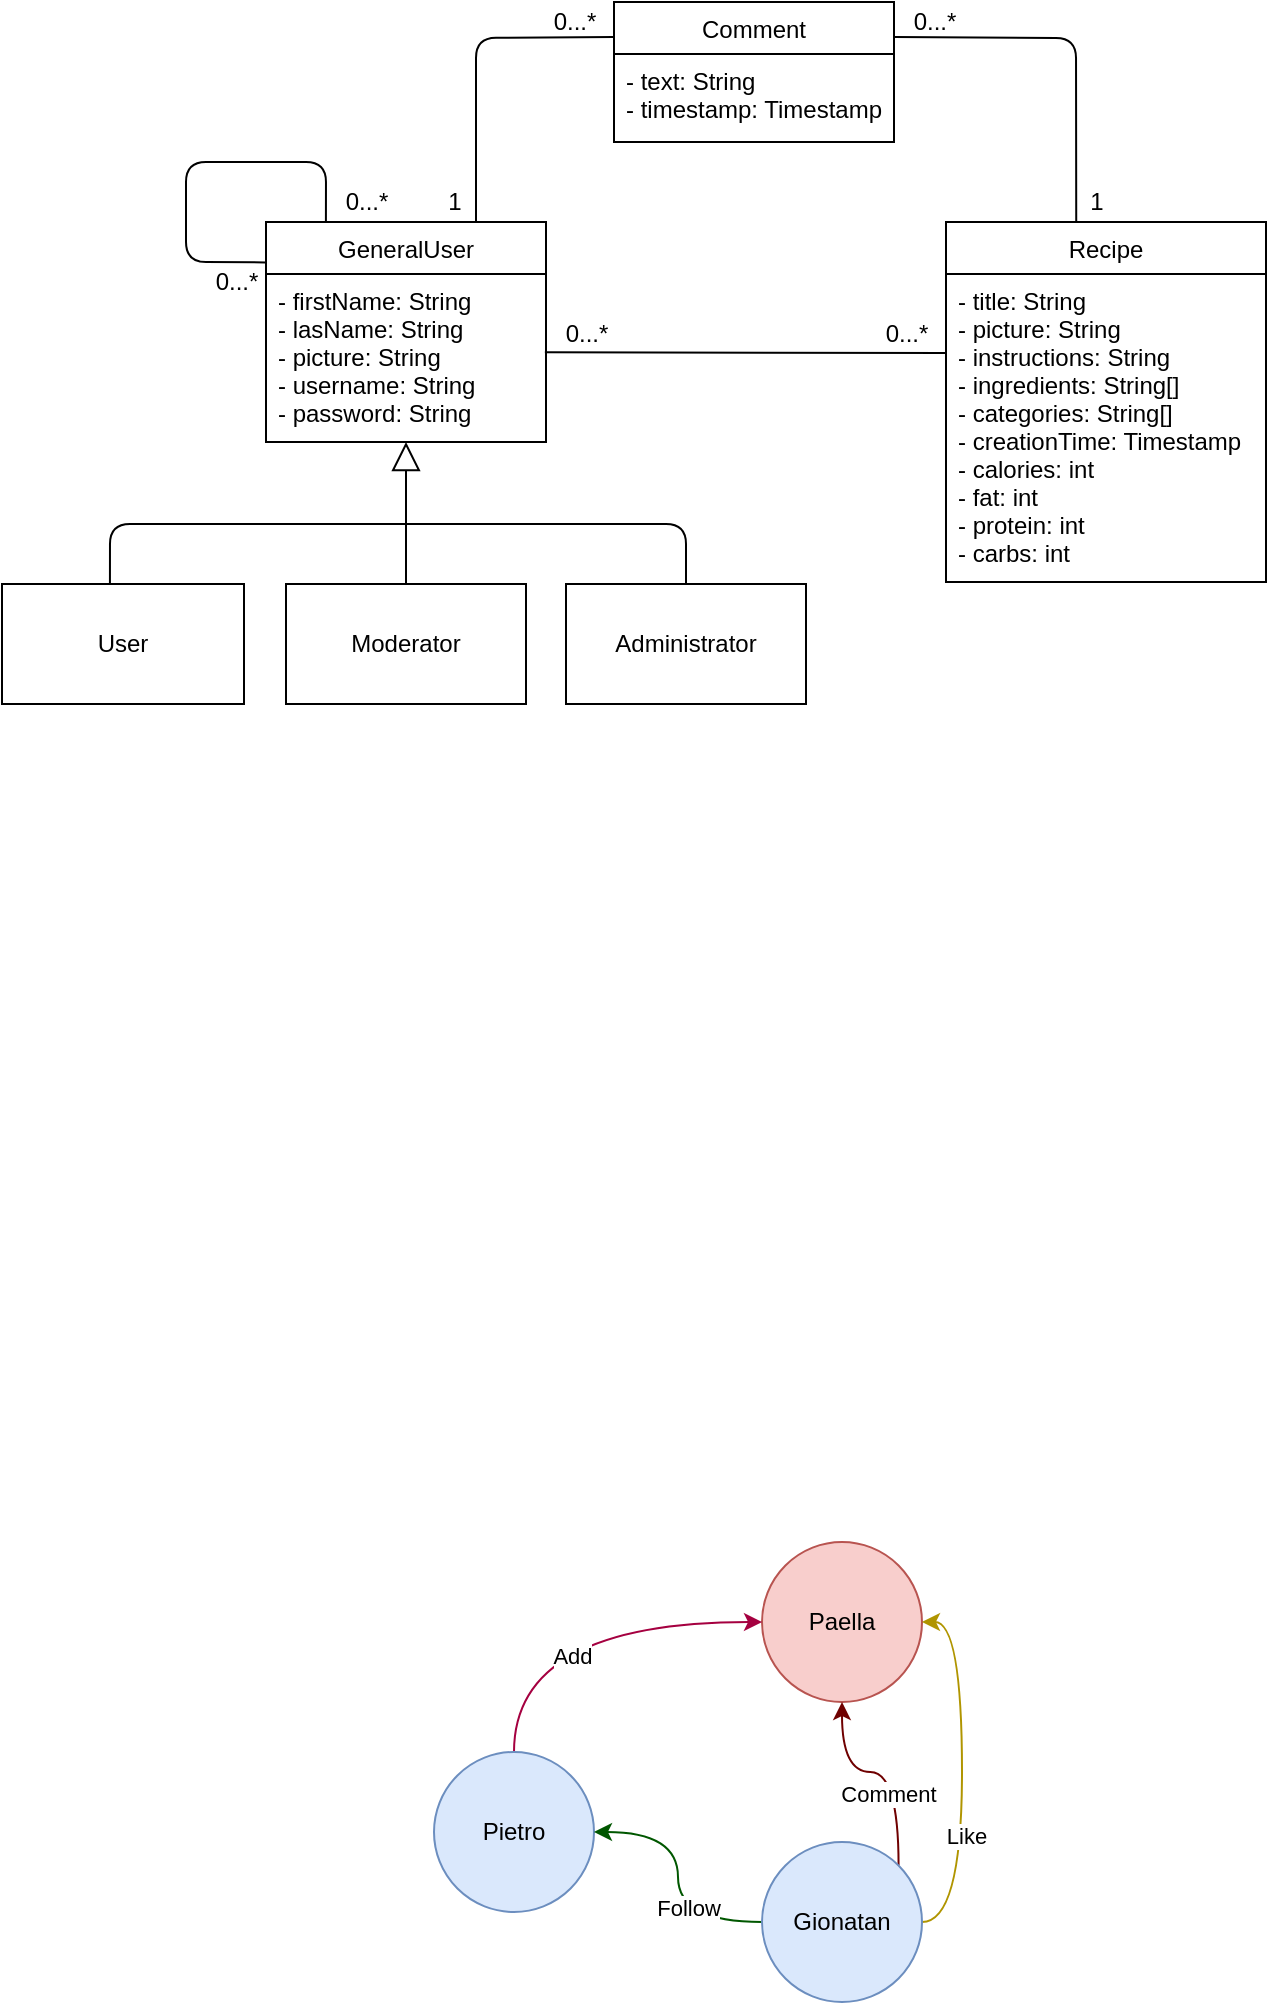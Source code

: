 <mxfile version="13.11.0" type="github">
  <diagram id="U8gXAKNHkGwuQdSAH4Lm" name="Page-1">
    <mxGraphModel dx="981" dy="534" grid="1" gridSize="10" guides="1" tooltips="1" connect="1" arrows="1" fold="1" page="1" pageScale="1" pageWidth="827" pageHeight="1169" math="0" shadow="0">
      <root>
        <mxCell id="0" />
        <mxCell id="1" parent="0" />
        <mxCell id="fFwwaKKDndFWqP_F9F3J-2" value="User" style="rounded=0;whiteSpace=wrap;html=1;" parent="1" vertex="1">
          <mxGeometry x="38" y="331" width="121" height="60" as="geometry" />
        </mxCell>
        <mxCell id="05JTSwYzqi0tmH8Jq9xY-1" value="GeneralUser" style="swimlane;fontStyle=0;childLayout=stackLayout;horizontal=1;startSize=26;fillColor=none;horizontalStack=0;resizeParent=1;resizeParentMax=0;resizeLast=0;collapsible=1;marginBottom=0;" parent="1" vertex="1">
          <mxGeometry x="170" y="150" width="140" height="110" as="geometry" />
        </mxCell>
        <mxCell id="05JTSwYzqi0tmH8Jq9xY-2" value="- firstName: String&#xa;- lasName: String&#xa;- picture: String&#xa;- username: String&#xa;- password: String " style="text;strokeColor=none;fillColor=none;align=left;verticalAlign=top;spacingLeft=4;spacingRight=4;overflow=hidden;rotatable=0;points=[[0,0.5],[1,0.5]];portConstraint=eastwest;" parent="05JTSwYzqi0tmH8Jq9xY-1" vertex="1">
          <mxGeometry y="26" width="140" height="84" as="geometry" />
        </mxCell>
        <mxCell id="05JTSwYzqi0tmH8Jq9xY-14" value="Recipe" style="swimlane;fontStyle=0;childLayout=stackLayout;horizontal=1;startSize=26;fillColor=none;horizontalStack=0;resizeParent=1;resizeParentMax=0;resizeLast=0;collapsible=1;marginBottom=0;" parent="1" vertex="1">
          <mxGeometry x="510" y="150" width="160" height="180" as="geometry" />
        </mxCell>
        <mxCell id="05JTSwYzqi0tmH8Jq9xY-15" value="- title: String&#xa;- picture: String&#xa;- instructions: String&#xa;- ingredients: String[]&#xa;- categories: String[]&#xa;- creationTime: Timestamp&#xa;- calories: int&#xa;- fat: int&#xa;- protein: int&#xa;- carbs: int" style="text;strokeColor=none;fillColor=none;align=left;verticalAlign=top;spacingLeft=4;spacingRight=4;overflow=hidden;rotatable=0;points=[[0,0.5],[1,0.5]];portConstraint=eastwest;" parent="05JTSwYzqi0tmH8Jq9xY-14" vertex="1">
          <mxGeometry y="26" width="160" height="154" as="geometry" />
        </mxCell>
        <mxCell id="05JTSwYzqi0tmH8Jq9xY-16" value="Comment" style="swimlane;fontStyle=0;childLayout=stackLayout;horizontal=1;startSize=26;fillColor=none;horizontalStack=0;resizeParent=1;resizeParentMax=0;resizeLast=0;collapsible=1;marginBottom=0;" parent="1" vertex="1">
          <mxGeometry x="344" y="40" width="140" height="70" as="geometry" />
        </mxCell>
        <mxCell id="05JTSwYzqi0tmH8Jq9xY-17" value="- text: String&#xa;- timestamp: Timestamp" style="text;strokeColor=none;fillColor=none;align=left;verticalAlign=top;spacingLeft=4;spacingRight=4;overflow=hidden;rotatable=0;points=[[0,0.5],[1,0.5]];portConstraint=eastwest;" parent="05JTSwYzqi0tmH8Jq9xY-16" vertex="1">
          <mxGeometry y="26" width="140" height="44" as="geometry" />
        </mxCell>
        <mxCell id="fFwwaKKDndFWqP_F9F3J-5" value="Paella" style="ellipse;whiteSpace=wrap;html=1;aspect=fixed;fillColor=#f8cecc;strokeColor=#b85450;" parent="1" vertex="1">
          <mxGeometry x="418" y="810" width="80" height="80" as="geometry" />
        </mxCell>
        <mxCell id="fFwwaKKDndFWqP_F9F3J-20" style="edgeStyle=orthogonalEdgeStyle;curved=1;orthogonalLoop=1;jettySize=auto;html=1;exitX=0.5;exitY=0;exitDx=0;exitDy=0;entryX=0;entryY=0.5;entryDx=0;entryDy=0;fillColor=#d80073;strokeColor=#A50040;" parent="1" source="fFwwaKKDndFWqP_F9F3J-6" target="fFwwaKKDndFWqP_F9F3J-5" edge="1">
          <mxGeometry relative="1" as="geometry" />
        </mxCell>
        <mxCell id="fFwwaKKDndFWqP_F9F3J-21" value="Add" style="edgeLabel;html=1;align=center;verticalAlign=middle;resizable=0;points=[];" parent="fFwwaKKDndFWqP_F9F3J-20" vertex="1" connectable="0">
          <mxGeometry x="-0.013" y="-17" relative="1" as="geometry">
            <mxPoint as="offset" />
          </mxGeometry>
        </mxCell>
        <mxCell id="fFwwaKKDndFWqP_F9F3J-6" value="Pietro" style="ellipse;whiteSpace=wrap;html=1;aspect=fixed;fillColor=#dae8fc;strokeColor=#6c8ebf;" parent="1" vertex="1">
          <mxGeometry x="254" y="915" width="80" height="80" as="geometry" />
        </mxCell>
        <mxCell id="fFwwaKKDndFWqP_F9F3J-11" style="edgeStyle=orthogonalEdgeStyle;curved=1;orthogonalLoop=1;jettySize=auto;html=1;exitX=0;exitY=0.5;exitDx=0;exitDy=0;entryX=1;entryY=0.5;entryDx=0;entryDy=0;fillColor=#008a00;strokeColor=#005700;" parent="1" source="fFwwaKKDndFWqP_F9F3J-9" target="fFwwaKKDndFWqP_F9F3J-6" edge="1">
          <mxGeometry relative="1" as="geometry" />
        </mxCell>
        <mxCell id="fFwwaKKDndFWqP_F9F3J-12" value="Follow" style="edgeLabel;html=1;align=center;verticalAlign=middle;resizable=0;points=[];" parent="fFwwaKKDndFWqP_F9F3J-11" vertex="1" connectable="0">
          <mxGeometry x="-0.24" y="-5" relative="1" as="geometry">
            <mxPoint as="offset" />
          </mxGeometry>
        </mxCell>
        <mxCell id="fFwwaKKDndFWqP_F9F3J-14" style="edgeStyle=orthogonalEdgeStyle;curved=1;orthogonalLoop=1;jettySize=auto;html=1;exitX=1;exitY=0;exitDx=0;exitDy=0;entryX=0.5;entryY=1;entryDx=0;entryDy=0;fillColor=#a20025;strokeColor=#6F0000;" parent="1" source="fFwwaKKDndFWqP_F9F3J-9" target="fFwwaKKDndFWqP_F9F3J-5" edge="1">
          <mxGeometry relative="1" as="geometry" />
        </mxCell>
        <mxCell id="fFwwaKKDndFWqP_F9F3J-15" value="Comment" style="edgeLabel;html=1;align=center;verticalAlign=middle;resizable=0;points=[];" parent="fFwwaKKDndFWqP_F9F3J-14" vertex="1" connectable="0">
          <mxGeometry x="-0.351" y="6" relative="1" as="geometry">
            <mxPoint as="offset" />
          </mxGeometry>
        </mxCell>
        <mxCell id="fFwwaKKDndFWqP_F9F3J-18" style="edgeStyle=orthogonalEdgeStyle;curved=1;orthogonalLoop=1;jettySize=auto;html=1;exitX=1;exitY=0.5;exitDx=0;exitDy=0;entryX=1;entryY=0.5;entryDx=0;entryDy=0;fillColor=#e3c800;strokeColor=#B09500;" parent="1" source="fFwwaKKDndFWqP_F9F3J-9" target="fFwwaKKDndFWqP_F9F3J-5" edge="1">
          <mxGeometry relative="1" as="geometry" />
        </mxCell>
        <mxCell id="fFwwaKKDndFWqP_F9F3J-19" value="Like" style="edgeLabel;html=1;align=center;verticalAlign=middle;resizable=0;points=[];" parent="fFwwaKKDndFWqP_F9F3J-18" vertex="1" connectable="0">
          <mxGeometry x="-0.333" y="-2" relative="1" as="geometry">
            <mxPoint as="offset" />
          </mxGeometry>
        </mxCell>
        <mxCell id="fFwwaKKDndFWqP_F9F3J-9" value="Gionatan" style="ellipse;whiteSpace=wrap;html=1;aspect=fixed;fillColor=#dae8fc;strokeColor=#6c8ebf;" parent="1" vertex="1">
          <mxGeometry x="418" y="960" width="80" height="80" as="geometry" />
        </mxCell>
        <mxCell id="05JTSwYzqi0tmH8Jq9xY-9" value="" style="edgeStyle=none;html=1;endSize=12;endArrow=block;endFill=0;entryX=0.5;entryY=1;entryDx=0;entryDy=0;" parent="1" target="05JTSwYzqi0tmH8Jq9xY-1" edge="1">
          <mxGeometry width="160" relative="1" as="geometry">
            <mxPoint x="240" y="300" as="sourcePoint" />
            <mxPoint x="298" y="300" as="targetPoint" />
          </mxGeometry>
        </mxCell>
        <mxCell id="05JTSwYzqi0tmH8Jq9xY-12" value="" style="endArrow=none;html=1;exitX=0.446;exitY=0;exitDx=0;exitDy=0;exitPerimeter=0;" parent="1" source="fFwwaKKDndFWqP_F9F3J-2" edge="1">
          <mxGeometry width="50" height="50" relative="1" as="geometry">
            <mxPoint x="92" y="330" as="sourcePoint" />
            <mxPoint x="240" y="301" as="targetPoint" />
            <Array as="points">
              <mxPoint x="92" y="301" />
            </Array>
          </mxGeometry>
        </mxCell>
        <mxCell id="05JTSwYzqi0tmH8Jq9xY-13" value="" style="endArrow=none;html=1;exitX=0.5;exitY=0;exitDx=0;exitDy=0;" parent="1" edge="1">
          <mxGeometry width="50" height="50" relative="1" as="geometry">
            <mxPoint x="380" y="331" as="sourcePoint" />
            <mxPoint x="240" y="301" as="targetPoint" />
            <Array as="points">
              <mxPoint x="380" y="301" />
            </Array>
          </mxGeometry>
        </mxCell>
        <mxCell id="05JTSwYzqi0tmH8Jq9xY-22" value="" style="endArrow=none;html=1;entryX=0.214;entryY=0;entryDx=0;entryDy=0;entryPerimeter=0;exitX=0.867;exitY=0.01;exitDx=0;exitDy=0;exitPerimeter=0;" parent="1" source="05JTSwYzqi0tmH8Jq9xY-25" target="05JTSwYzqi0tmH8Jq9xY-1" edge="1">
          <mxGeometry width="50" height="50" relative="1" as="geometry">
            <mxPoint x="150" y="180" as="sourcePoint" />
            <mxPoint x="280.28" y="94.786" as="targetPoint" />
            <Array as="points">
              <mxPoint x="130" y="170" />
              <mxPoint x="130" y="120" />
              <mxPoint x="200" y="120" />
            </Array>
          </mxGeometry>
        </mxCell>
        <mxCell id="05JTSwYzqi0tmH8Jq9xY-24" value="0...*" style="text;html=1;align=center;verticalAlign=middle;resizable=0;points=[];autosize=1;" parent="1" vertex="1">
          <mxGeometry x="200" y="130" width="40" height="20" as="geometry" />
        </mxCell>
        <mxCell id="05JTSwYzqi0tmH8Jq9xY-25" value="0...*" style="text;html=1;align=center;verticalAlign=middle;resizable=0;points=[];autosize=1;" parent="1" vertex="1">
          <mxGeometry x="135" y="170" width="40" height="20" as="geometry" />
        </mxCell>
        <mxCell id="05JTSwYzqi0tmH8Jq9xY-26" value="" style="endArrow=none;html=1;exitX=0.75;exitY=0;exitDx=0;exitDy=0;entryX=0;entryY=0.25;entryDx=0;entryDy=0;" parent="1" source="05JTSwYzqi0tmH8Jq9xY-1" target="05JTSwYzqi0tmH8Jq9xY-16" edge="1">
          <mxGeometry width="50" height="50" relative="1" as="geometry">
            <mxPoint x="400" y="170" as="sourcePoint" />
            <mxPoint x="450" y="120" as="targetPoint" />
            <Array as="points">
              <mxPoint x="275" y="58" />
            </Array>
          </mxGeometry>
        </mxCell>
        <mxCell id="05JTSwYzqi0tmH8Jq9xY-28" value="1" style="text;html=1;align=center;verticalAlign=middle;resizable=0;points=[];autosize=1;" parent="1" vertex="1">
          <mxGeometry x="254" y="130" width="20" height="20" as="geometry" />
        </mxCell>
        <mxCell id="05JTSwYzqi0tmH8Jq9xY-29" value="0...*" style="text;html=1;align=center;verticalAlign=middle;resizable=0;points=[];autosize=1;" parent="1" vertex="1">
          <mxGeometry x="304" y="40" width="40" height="20" as="geometry" />
        </mxCell>
        <mxCell id="05JTSwYzqi0tmH8Jq9xY-30" value="" style="endArrow=none;html=1;entryX=1;entryY=0.25;entryDx=0;entryDy=0;exitX=0.407;exitY=0;exitDx=0;exitDy=0;exitPerimeter=0;" parent="1" source="05JTSwYzqi0tmH8Jq9xY-14" target="05JTSwYzqi0tmH8Jq9xY-16" edge="1">
          <mxGeometry width="50" height="50" relative="1" as="geometry">
            <mxPoint x="570" y="140" as="sourcePoint" />
            <mxPoint x="354" y="67.5" as="targetPoint" />
            <Array as="points">
              <mxPoint x="575" y="58" />
            </Array>
          </mxGeometry>
        </mxCell>
        <mxCell id="05JTSwYzqi0tmH8Jq9xY-34" value="1" style="text;html=1;align=center;verticalAlign=middle;resizable=0;points=[];autosize=1;" parent="1" vertex="1">
          <mxGeometry x="575" y="130" width="20" height="20" as="geometry" />
        </mxCell>
        <mxCell id="05JTSwYzqi0tmH8Jq9xY-35" value="0...*" style="text;html=1;align=center;verticalAlign=middle;resizable=0;points=[];autosize=1;" parent="1" vertex="1">
          <mxGeometry x="484" y="40" width="40" height="20" as="geometry" />
        </mxCell>
        <mxCell id="05JTSwYzqi0tmH8Jq9xY-36" value="" style="endArrow=none;html=1;entryX=1.002;entryY=0.922;entryDx=0;entryDy=0;entryPerimeter=0;exitX=0.996;exitY=0.883;exitDx=0;exitDy=0;exitPerimeter=0;" parent="1" edge="1">
          <mxGeometry width="50" height="50" relative="1" as="geometry">
            <mxPoint x="309.44" y="215.172" as="sourcePoint" />
            <mxPoint x="510.08" y="215.44" as="targetPoint" />
          </mxGeometry>
        </mxCell>
        <mxCell id="05JTSwYzqi0tmH8Jq9xY-38" value="0...*" style="text;html=1;align=center;verticalAlign=middle;resizable=0;points=[];autosize=1;" parent="1" vertex="1">
          <mxGeometry x="310" y="196" width="40" height="20" as="geometry" />
        </mxCell>
        <mxCell id="05JTSwYzqi0tmH8Jq9xY-39" value="0...*" style="text;html=1;align=center;verticalAlign=middle;resizable=0;points=[];autosize=1;" parent="1" vertex="1">
          <mxGeometry x="470" y="196" width="40" height="20" as="geometry" />
        </mxCell>
        <mxCell id="ucuXB5kv-wwgIhNws_qR-1" value="Moderator" style="rounded=0;whiteSpace=wrap;html=1;" vertex="1" parent="1">
          <mxGeometry x="180" y="331" width="120" height="60" as="geometry" />
        </mxCell>
        <mxCell id="ucuXB5kv-wwgIhNws_qR-2" value="Administrator" style="rounded=0;whiteSpace=wrap;html=1;" vertex="1" parent="1">
          <mxGeometry x="320" y="331" width="120" height="60" as="geometry" />
        </mxCell>
        <mxCell id="ucuXB5kv-wwgIhNws_qR-3" value="" style="endArrow=none;html=1;exitX=0.5;exitY=0;exitDx=0;exitDy=0;" edge="1" parent="1" source="ucuXB5kv-wwgIhNws_qR-1">
          <mxGeometry width="50" height="50" relative="1" as="geometry">
            <mxPoint x="370" y="350" as="sourcePoint" />
            <mxPoint x="240" y="300" as="targetPoint" />
          </mxGeometry>
        </mxCell>
      </root>
    </mxGraphModel>
  </diagram>
</mxfile>
